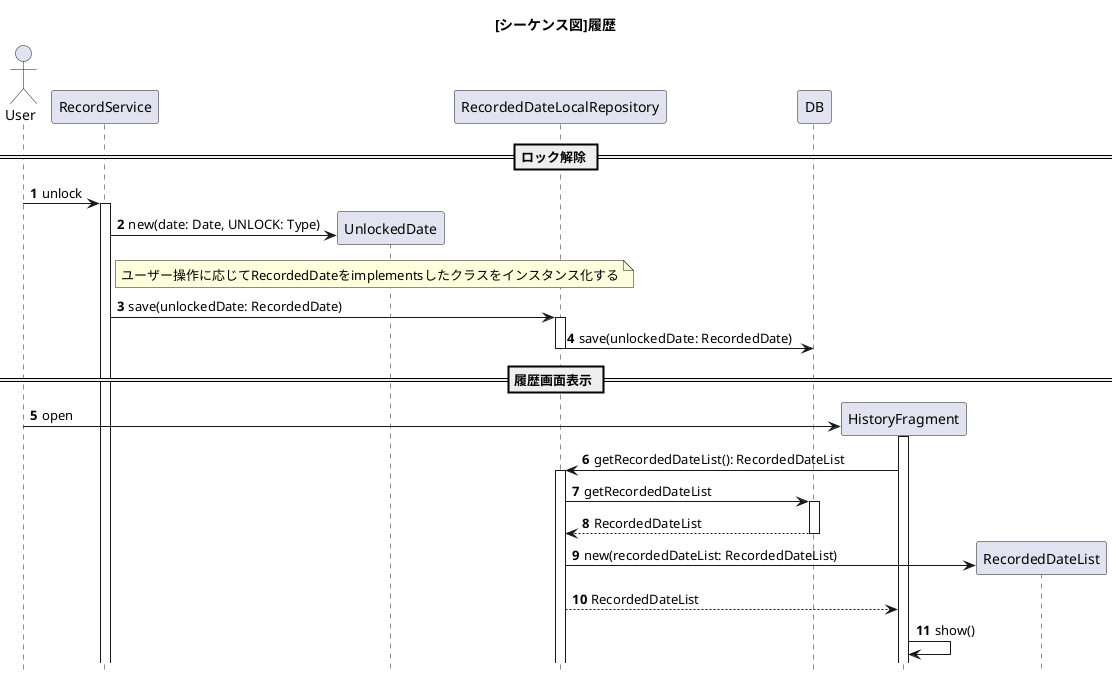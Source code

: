 @startuml

title [シーケンス図]履歴

hide footbox
autonumber

' === 定義 ===
actor User
participant RecordService
participant UnlockedDate
participant RecordedDateLocalRepository
participant DB

participant HistoryFragment
participant RecordedDateList

' === 処理 ===
== ロック解除 ==
User -> RecordService : unlock
activate RecordService

create UnlockedDate
RecordService -> UnlockedDate : new(date: Date, UNLOCK: Type)
note right of RecordService
    ユーザー操作に応じてRecordedDateをimplementsしたクラスをインスタンス化する
end note

RecordService -> RecordedDateLocalRepository : save(unlockedDate: RecordedDate)
activate RecordedDateLocalRepository

RecordedDateLocalRepository -> DB : save(unlockedDate: RecordedDate)

' 後処理
deactivate RecordedDateLocalRepository

== 履歴画面表示 ==
create HistoryFragment
User -> HistoryFragment : open
activate HistoryFragment

HistoryFragment -> RecordedDateLocalRepository : getRecordedDateList(): RecordedDateList
activate RecordedDateLocalRepository

RecordedDateLocalRepository -> DB : getRecordedDateList
activate DB
DB --> RecordedDateLocalRepository : RecordedDateList
deactivate DB

create RecordedDateList
RecordedDateLocalRepository -> RecordedDateList : new(recordedDateList: RecordedDateList)

RecordedDateLocalRepository --> HistoryFragment :  RecordedDateList

HistoryFragment -> HistoryFragment : show()

@enduml